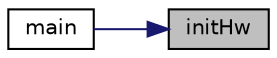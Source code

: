digraph "initHw"
{
 // LATEX_PDF_SIZE
  edge [fontname="Helvetica",fontsize="10",labelfontname="Helvetica",labelfontsize="10"];
  node [fontname="Helvetica",fontsize="10",shape=record];
  rankdir="RL";
  Node27 [label="initHw",height=0.2,width=0.4,color="black", fillcolor="grey75", style="filled", fontcolor="black",tooltip="initHw()"];
  Node27 -> Node28 [dir="back",color="midnightblue",fontsize="10",style="solid",fontname="Helvetica"];
  Node28 [label="main",height=0.2,width=0.4,color="black", fillcolor="white", style="filled",URL="$satej__matthew_8c.html#aa413e00f57c4795759e9210ea7c00cbf",tooltip="Main."];
}
